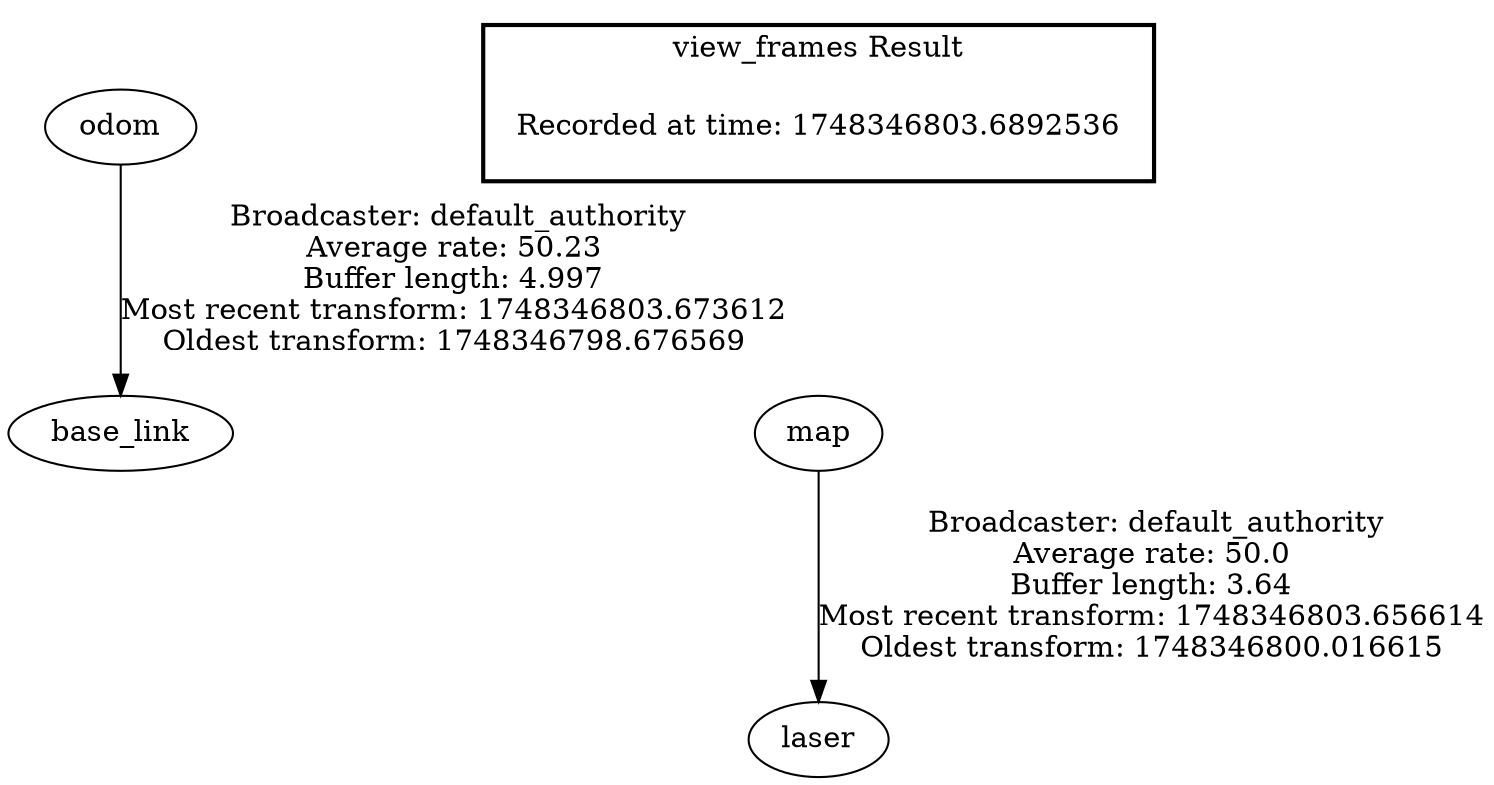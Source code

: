 digraph G {
"odom" -> "base_link"[label=" Broadcaster: default_authority\nAverage rate: 50.23\nBuffer length: 4.997\nMost recent transform: 1748346803.673612\nOldest transform: 1748346798.676569\n"];
"map" -> "laser"[label=" Broadcaster: default_authority\nAverage rate: 50.0\nBuffer length: 3.64\nMost recent transform: 1748346803.656614\nOldest transform: 1748346800.016615\n"];
edge [style=invis];
 subgraph cluster_legend { style=bold; color=black; label ="view_frames Result";
"Recorded at time: 1748346803.6892536"[ shape=plaintext ] ;
}->"map";
}